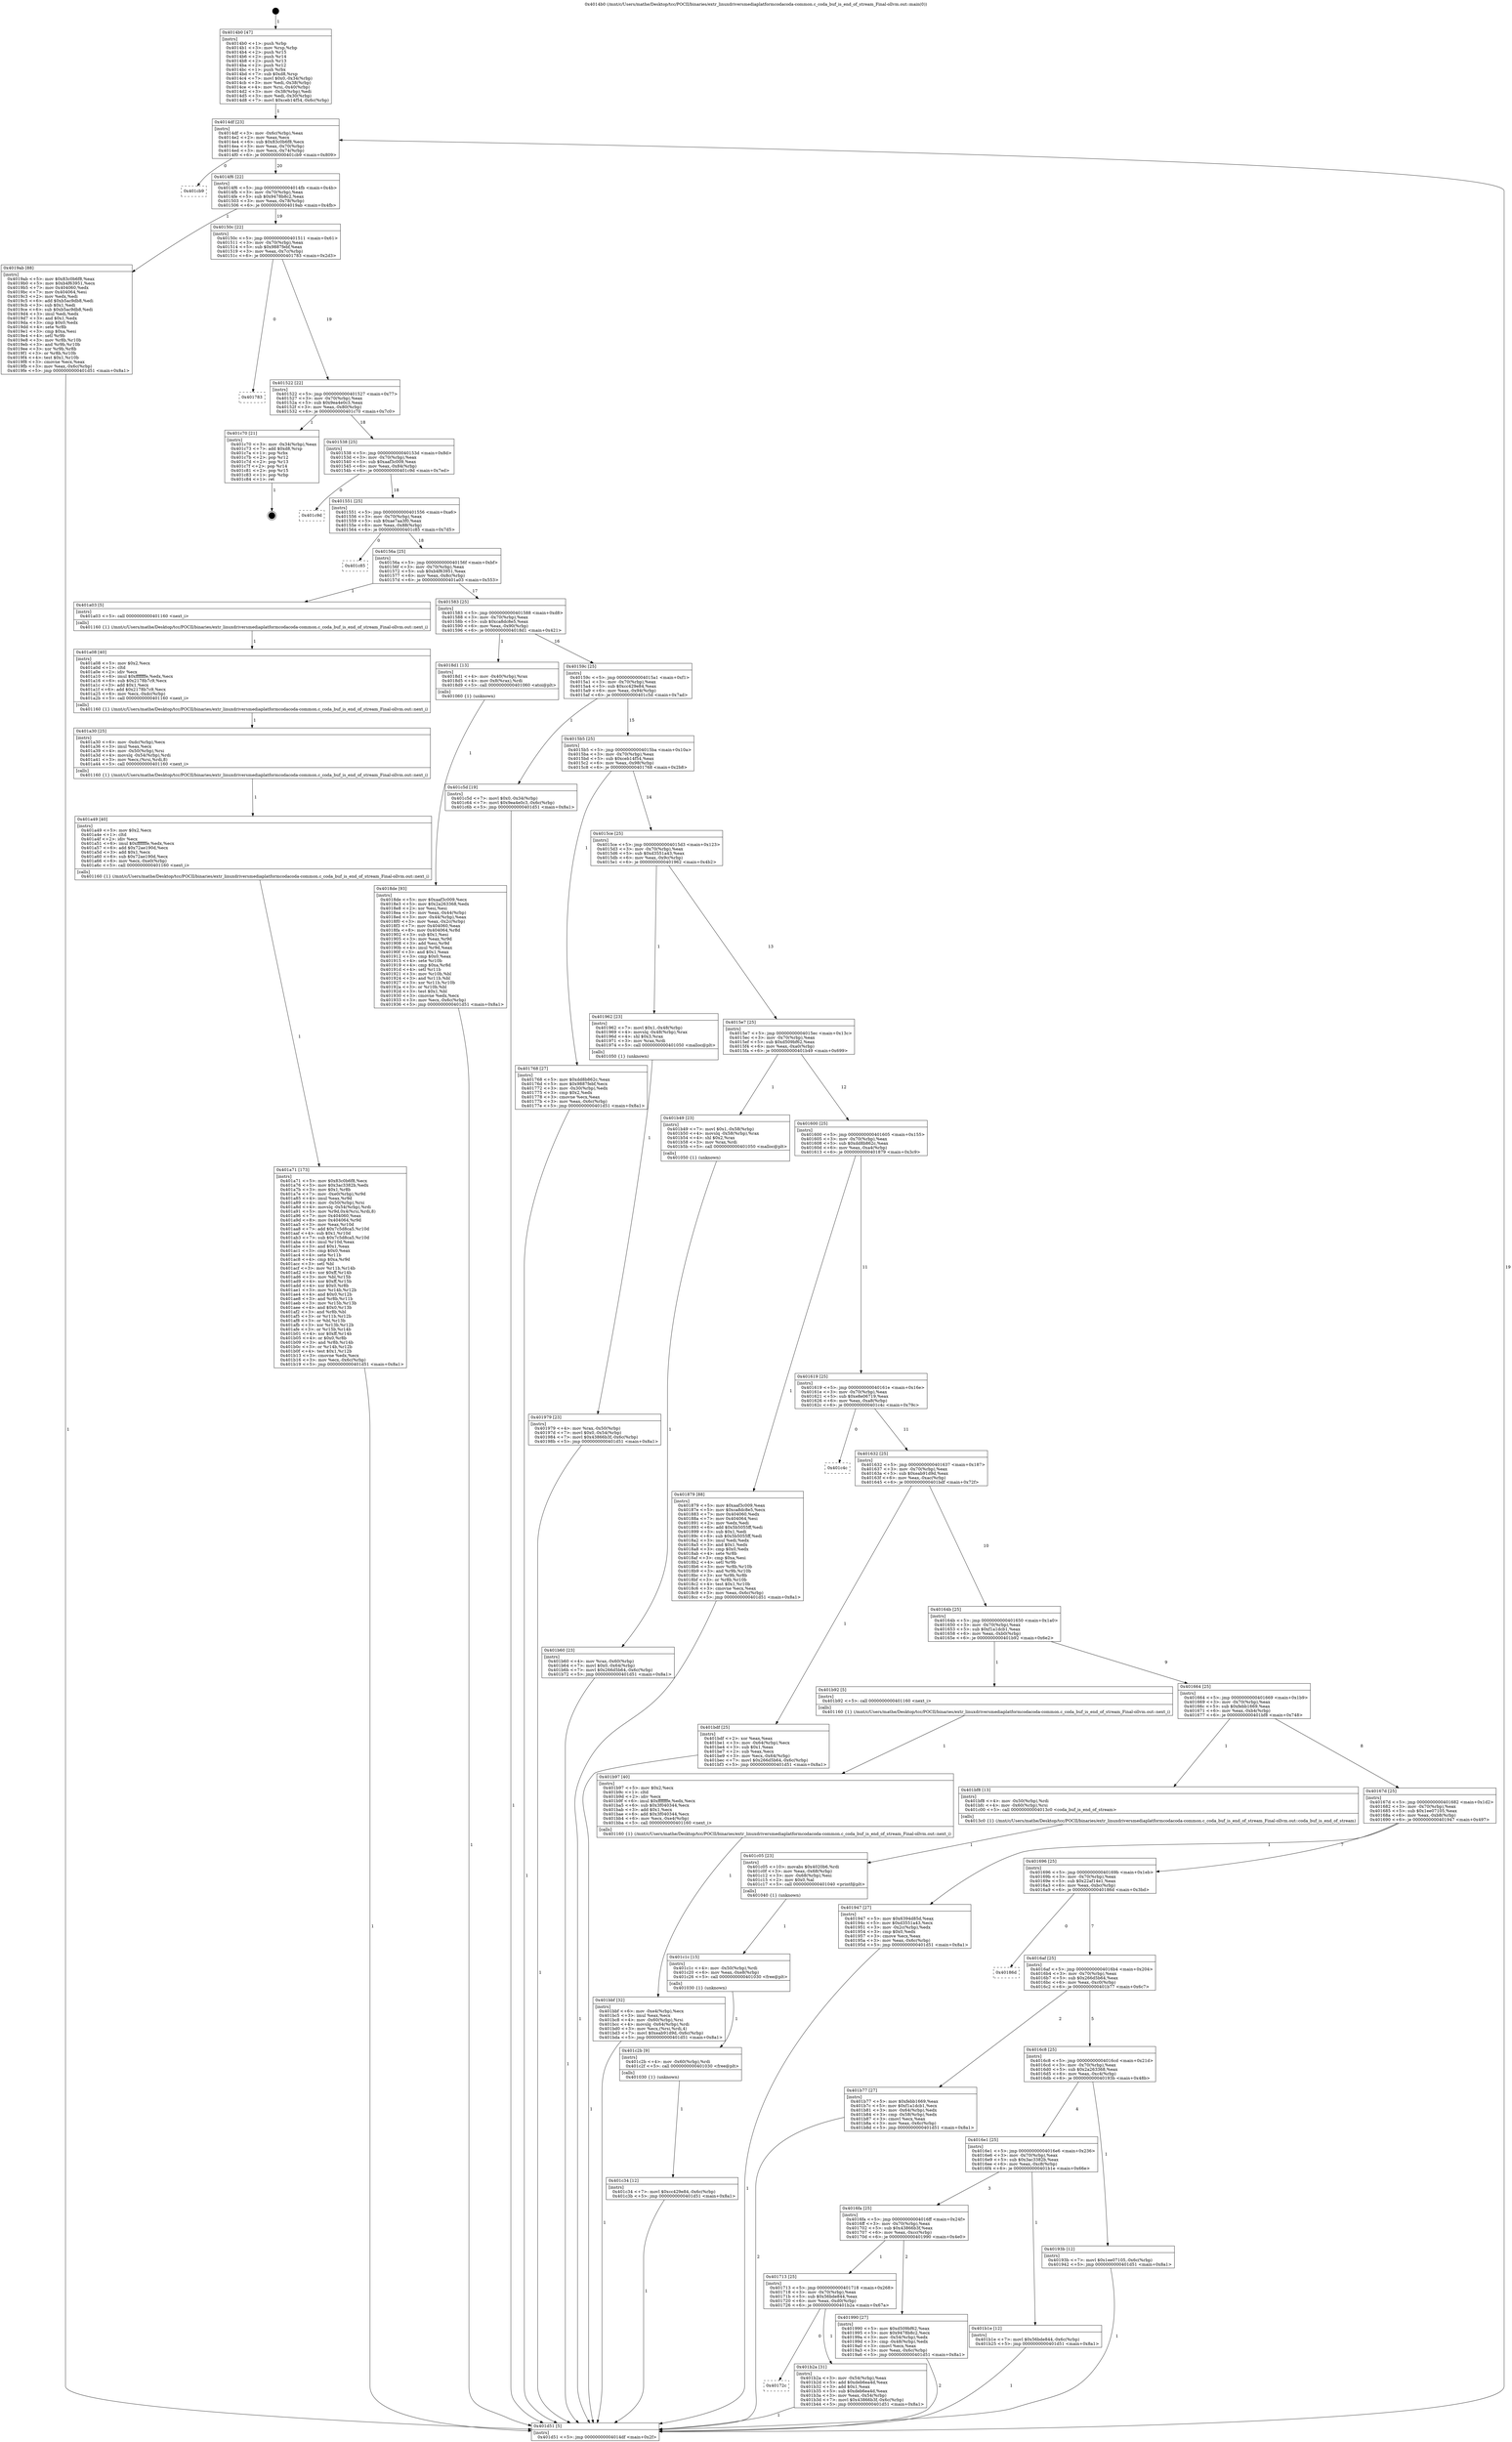 digraph "0x4014b0" {
  label = "0x4014b0 (/mnt/c/Users/mathe/Desktop/tcc/POCII/binaries/extr_linuxdriversmediaplatformcodacoda-common.c_coda_buf_is_end_of_stream_Final-ollvm.out::main(0))"
  labelloc = "t"
  node[shape=record]

  Entry [label="",width=0.3,height=0.3,shape=circle,fillcolor=black,style=filled]
  "0x4014df" [label="{
     0x4014df [23]\l
     | [instrs]\l
     &nbsp;&nbsp;0x4014df \<+3\>: mov -0x6c(%rbp),%eax\l
     &nbsp;&nbsp;0x4014e2 \<+2\>: mov %eax,%ecx\l
     &nbsp;&nbsp;0x4014e4 \<+6\>: sub $0x83c0b6f8,%ecx\l
     &nbsp;&nbsp;0x4014ea \<+3\>: mov %eax,-0x70(%rbp)\l
     &nbsp;&nbsp;0x4014ed \<+3\>: mov %ecx,-0x74(%rbp)\l
     &nbsp;&nbsp;0x4014f0 \<+6\>: je 0000000000401cb9 \<main+0x809\>\l
  }"]
  "0x401cb9" [label="{
     0x401cb9\l
  }", style=dashed]
  "0x4014f6" [label="{
     0x4014f6 [22]\l
     | [instrs]\l
     &nbsp;&nbsp;0x4014f6 \<+5\>: jmp 00000000004014fb \<main+0x4b\>\l
     &nbsp;&nbsp;0x4014fb \<+3\>: mov -0x70(%rbp),%eax\l
     &nbsp;&nbsp;0x4014fe \<+5\>: sub $0x9478b8c2,%eax\l
     &nbsp;&nbsp;0x401503 \<+3\>: mov %eax,-0x78(%rbp)\l
     &nbsp;&nbsp;0x401506 \<+6\>: je 00000000004019ab \<main+0x4fb\>\l
  }"]
  Exit [label="",width=0.3,height=0.3,shape=circle,fillcolor=black,style=filled,peripheries=2]
  "0x4019ab" [label="{
     0x4019ab [88]\l
     | [instrs]\l
     &nbsp;&nbsp;0x4019ab \<+5\>: mov $0x83c0b6f8,%eax\l
     &nbsp;&nbsp;0x4019b0 \<+5\>: mov $0xb4f63951,%ecx\l
     &nbsp;&nbsp;0x4019b5 \<+7\>: mov 0x404060,%edx\l
     &nbsp;&nbsp;0x4019bc \<+7\>: mov 0x404064,%esi\l
     &nbsp;&nbsp;0x4019c3 \<+2\>: mov %edx,%edi\l
     &nbsp;&nbsp;0x4019c5 \<+6\>: add $0xb5ac9db8,%edi\l
     &nbsp;&nbsp;0x4019cb \<+3\>: sub $0x1,%edi\l
     &nbsp;&nbsp;0x4019ce \<+6\>: sub $0xb5ac9db8,%edi\l
     &nbsp;&nbsp;0x4019d4 \<+3\>: imul %edi,%edx\l
     &nbsp;&nbsp;0x4019d7 \<+3\>: and $0x1,%edx\l
     &nbsp;&nbsp;0x4019da \<+3\>: cmp $0x0,%edx\l
     &nbsp;&nbsp;0x4019dd \<+4\>: sete %r8b\l
     &nbsp;&nbsp;0x4019e1 \<+3\>: cmp $0xa,%esi\l
     &nbsp;&nbsp;0x4019e4 \<+4\>: setl %r9b\l
     &nbsp;&nbsp;0x4019e8 \<+3\>: mov %r8b,%r10b\l
     &nbsp;&nbsp;0x4019eb \<+3\>: and %r9b,%r10b\l
     &nbsp;&nbsp;0x4019ee \<+3\>: xor %r9b,%r8b\l
     &nbsp;&nbsp;0x4019f1 \<+3\>: or %r8b,%r10b\l
     &nbsp;&nbsp;0x4019f4 \<+4\>: test $0x1,%r10b\l
     &nbsp;&nbsp;0x4019f8 \<+3\>: cmovne %ecx,%eax\l
     &nbsp;&nbsp;0x4019fb \<+3\>: mov %eax,-0x6c(%rbp)\l
     &nbsp;&nbsp;0x4019fe \<+5\>: jmp 0000000000401d51 \<main+0x8a1\>\l
  }"]
  "0x40150c" [label="{
     0x40150c [22]\l
     | [instrs]\l
     &nbsp;&nbsp;0x40150c \<+5\>: jmp 0000000000401511 \<main+0x61\>\l
     &nbsp;&nbsp;0x401511 \<+3\>: mov -0x70(%rbp),%eax\l
     &nbsp;&nbsp;0x401514 \<+5\>: sub $0x9887febf,%eax\l
     &nbsp;&nbsp;0x401519 \<+3\>: mov %eax,-0x7c(%rbp)\l
     &nbsp;&nbsp;0x40151c \<+6\>: je 0000000000401783 \<main+0x2d3\>\l
  }"]
  "0x401c34" [label="{
     0x401c34 [12]\l
     | [instrs]\l
     &nbsp;&nbsp;0x401c34 \<+7\>: movl $0xcc429e84,-0x6c(%rbp)\l
     &nbsp;&nbsp;0x401c3b \<+5\>: jmp 0000000000401d51 \<main+0x8a1\>\l
  }"]
  "0x401783" [label="{
     0x401783\l
  }", style=dashed]
  "0x401522" [label="{
     0x401522 [22]\l
     | [instrs]\l
     &nbsp;&nbsp;0x401522 \<+5\>: jmp 0000000000401527 \<main+0x77\>\l
     &nbsp;&nbsp;0x401527 \<+3\>: mov -0x70(%rbp),%eax\l
     &nbsp;&nbsp;0x40152a \<+5\>: sub $0x9ea4e0c3,%eax\l
     &nbsp;&nbsp;0x40152f \<+3\>: mov %eax,-0x80(%rbp)\l
     &nbsp;&nbsp;0x401532 \<+6\>: je 0000000000401c70 \<main+0x7c0\>\l
  }"]
  "0x401c2b" [label="{
     0x401c2b [9]\l
     | [instrs]\l
     &nbsp;&nbsp;0x401c2b \<+4\>: mov -0x60(%rbp),%rdi\l
     &nbsp;&nbsp;0x401c2f \<+5\>: call 0000000000401030 \<free@plt\>\l
     | [calls]\l
     &nbsp;&nbsp;0x401030 \{1\} (unknown)\l
  }"]
  "0x401c70" [label="{
     0x401c70 [21]\l
     | [instrs]\l
     &nbsp;&nbsp;0x401c70 \<+3\>: mov -0x34(%rbp),%eax\l
     &nbsp;&nbsp;0x401c73 \<+7\>: add $0xd8,%rsp\l
     &nbsp;&nbsp;0x401c7a \<+1\>: pop %rbx\l
     &nbsp;&nbsp;0x401c7b \<+2\>: pop %r12\l
     &nbsp;&nbsp;0x401c7d \<+2\>: pop %r13\l
     &nbsp;&nbsp;0x401c7f \<+2\>: pop %r14\l
     &nbsp;&nbsp;0x401c81 \<+2\>: pop %r15\l
     &nbsp;&nbsp;0x401c83 \<+1\>: pop %rbp\l
     &nbsp;&nbsp;0x401c84 \<+1\>: ret\l
  }"]
  "0x401538" [label="{
     0x401538 [25]\l
     | [instrs]\l
     &nbsp;&nbsp;0x401538 \<+5\>: jmp 000000000040153d \<main+0x8d\>\l
     &nbsp;&nbsp;0x40153d \<+3\>: mov -0x70(%rbp),%eax\l
     &nbsp;&nbsp;0x401540 \<+5\>: sub $0xaaf3c009,%eax\l
     &nbsp;&nbsp;0x401545 \<+6\>: mov %eax,-0x84(%rbp)\l
     &nbsp;&nbsp;0x40154b \<+6\>: je 0000000000401c9d \<main+0x7ed\>\l
  }"]
  "0x401c1c" [label="{
     0x401c1c [15]\l
     | [instrs]\l
     &nbsp;&nbsp;0x401c1c \<+4\>: mov -0x50(%rbp),%rdi\l
     &nbsp;&nbsp;0x401c20 \<+6\>: mov %eax,-0xe8(%rbp)\l
     &nbsp;&nbsp;0x401c26 \<+5\>: call 0000000000401030 \<free@plt\>\l
     | [calls]\l
     &nbsp;&nbsp;0x401030 \{1\} (unknown)\l
  }"]
  "0x401c9d" [label="{
     0x401c9d\l
  }", style=dashed]
  "0x401551" [label="{
     0x401551 [25]\l
     | [instrs]\l
     &nbsp;&nbsp;0x401551 \<+5\>: jmp 0000000000401556 \<main+0xa6\>\l
     &nbsp;&nbsp;0x401556 \<+3\>: mov -0x70(%rbp),%eax\l
     &nbsp;&nbsp;0x401559 \<+5\>: sub $0xae7aa3f0,%eax\l
     &nbsp;&nbsp;0x40155e \<+6\>: mov %eax,-0x88(%rbp)\l
     &nbsp;&nbsp;0x401564 \<+6\>: je 0000000000401c85 \<main+0x7d5\>\l
  }"]
  "0x401c05" [label="{
     0x401c05 [23]\l
     | [instrs]\l
     &nbsp;&nbsp;0x401c05 \<+10\>: movabs $0x4020b6,%rdi\l
     &nbsp;&nbsp;0x401c0f \<+3\>: mov %eax,-0x68(%rbp)\l
     &nbsp;&nbsp;0x401c12 \<+3\>: mov -0x68(%rbp),%esi\l
     &nbsp;&nbsp;0x401c15 \<+2\>: mov $0x0,%al\l
     &nbsp;&nbsp;0x401c17 \<+5\>: call 0000000000401040 \<printf@plt\>\l
     | [calls]\l
     &nbsp;&nbsp;0x401040 \{1\} (unknown)\l
  }"]
  "0x401c85" [label="{
     0x401c85\l
  }", style=dashed]
  "0x40156a" [label="{
     0x40156a [25]\l
     | [instrs]\l
     &nbsp;&nbsp;0x40156a \<+5\>: jmp 000000000040156f \<main+0xbf\>\l
     &nbsp;&nbsp;0x40156f \<+3\>: mov -0x70(%rbp),%eax\l
     &nbsp;&nbsp;0x401572 \<+5\>: sub $0xb4f63951,%eax\l
     &nbsp;&nbsp;0x401577 \<+6\>: mov %eax,-0x8c(%rbp)\l
     &nbsp;&nbsp;0x40157d \<+6\>: je 0000000000401a03 \<main+0x553\>\l
  }"]
  "0x401bbf" [label="{
     0x401bbf [32]\l
     | [instrs]\l
     &nbsp;&nbsp;0x401bbf \<+6\>: mov -0xe4(%rbp),%ecx\l
     &nbsp;&nbsp;0x401bc5 \<+3\>: imul %eax,%ecx\l
     &nbsp;&nbsp;0x401bc8 \<+4\>: mov -0x60(%rbp),%rsi\l
     &nbsp;&nbsp;0x401bcc \<+4\>: movslq -0x64(%rbp),%rdi\l
     &nbsp;&nbsp;0x401bd0 \<+3\>: mov %ecx,(%rsi,%rdi,4)\l
     &nbsp;&nbsp;0x401bd3 \<+7\>: movl $0xeab91d9d,-0x6c(%rbp)\l
     &nbsp;&nbsp;0x401bda \<+5\>: jmp 0000000000401d51 \<main+0x8a1\>\l
  }"]
  "0x401a03" [label="{
     0x401a03 [5]\l
     | [instrs]\l
     &nbsp;&nbsp;0x401a03 \<+5\>: call 0000000000401160 \<next_i\>\l
     | [calls]\l
     &nbsp;&nbsp;0x401160 \{1\} (/mnt/c/Users/mathe/Desktop/tcc/POCII/binaries/extr_linuxdriversmediaplatformcodacoda-common.c_coda_buf_is_end_of_stream_Final-ollvm.out::next_i)\l
  }"]
  "0x401583" [label="{
     0x401583 [25]\l
     | [instrs]\l
     &nbsp;&nbsp;0x401583 \<+5\>: jmp 0000000000401588 \<main+0xd8\>\l
     &nbsp;&nbsp;0x401588 \<+3\>: mov -0x70(%rbp),%eax\l
     &nbsp;&nbsp;0x40158b \<+5\>: sub $0xca8dc8e5,%eax\l
     &nbsp;&nbsp;0x401590 \<+6\>: mov %eax,-0x90(%rbp)\l
     &nbsp;&nbsp;0x401596 \<+6\>: je 00000000004018d1 \<main+0x421\>\l
  }"]
  "0x401b97" [label="{
     0x401b97 [40]\l
     | [instrs]\l
     &nbsp;&nbsp;0x401b97 \<+5\>: mov $0x2,%ecx\l
     &nbsp;&nbsp;0x401b9c \<+1\>: cltd\l
     &nbsp;&nbsp;0x401b9d \<+2\>: idiv %ecx\l
     &nbsp;&nbsp;0x401b9f \<+6\>: imul $0xfffffffe,%edx,%ecx\l
     &nbsp;&nbsp;0x401ba5 \<+6\>: sub $0x3f040344,%ecx\l
     &nbsp;&nbsp;0x401bab \<+3\>: add $0x1,%ecx\l
     &nbsp;&nbsp;0x401bae \<+6\>: add $0x3f040344,%ecx\l
     &nbsp;&nbsp;0x401bb4 \<+6\>: mov %ecx,-0xe4(%rbp)\l
     &nbsp;&nbsp;0x401bba \<+5\>: call 0000000000401160 \<next_i\>\l
     | [calls]\l
     &nbsp;&nbsp;0x401160 \{1\} (/mnt/c/Users/mathe/Desktop/tcc/POCII/binaries/extr_linuxdriversmediaplatformcodacoda-common.c_coda_buf_is_end_of_stream_Final-ollvm.out::next_i)\l
  }"]
  "0x4018d1" [label="{
     0x4018d1 [13]\l
     | [instrs]\l
     &nbsp;&nbsp;0x4018d1 \<+4\>: mov -0x40(%rbp),%rax\l
     &nbsp;&nbsp;0x4018d5 \<+4\>: mov 0x8(%rax),%rdi\l
     &nbsp;&nbsp;0x4018d9 \<+5\>: call 0000000000401060 \<atoi@plt\>\l
     | [calls]\l
     &nbsp;&nbsp;0x401060 \{1\} (unknown)\l
  }"]
  "0x40159c" [label="{
     0x40159c [25]\l
     | [instrs]\l
     &nbsp;&nbsp;0x40159c \<+5\>: jmp 00000000004015a1 \<main+0xf1\>\l
     &nbsp;&nbsp;0x4015a1 \<+3\>: mov -0x70(%rbp),%eax\l
     &nbsp;&nbsp;0x4015a4 \<+5\>: sub $0xcc429e84,%eax\l
     &nbsp;&nbsp;0x4015a9 \<+6\>: mov %eax,-0x94(%rbp)\l
     &nbsp;&nbsp;0x4015af \<+6\>: je 0000000000401c5d \<main+0x7ad\>\l
  }"]
  "0x401b60" [label="{
     0x401b60 [23]\l
     | [instrs]\l
     &nbsp;&nbsp;0x401b60 \<+4\>: mov %rax,-0x60(%rbp)\l
     &nbsp;&nbsp;0x401b64 \<+7\>: movl $0x0,-0x64(%rbp)\l
     &nbsp;&nbsp;0x401b6b \<+7\>: movl $0x266d5b64,-0x6c(%rbp)\l
     &nbsp;&nbsp;0x401b72 \<+5\>: jmp 0000000000401d51 \<main+0x8a1\>\l
  }"]
  "0x401c5d" [label="{
     0x401c5d [19]\l
     | [instrs]\l
     &nbsp;&nbsp;0x401c5d \<+7\>: movl $0x0,-0x34(%rbp)\l
     &nbsp;&nbsp;0x401c64 \<+7\>: movl $0x9ea4e0c3,-0x6c(%rbp)\l
     &nbsp;&nbsp;0x401c6b \<+5\>: jmp 0000000000401d51 \<main+0x8a1\>\l
  }"]
  "0x4015b5" [label="{
     0x4015b5 [25]\l
     | [instrs]\l
     &nbsp;&nbsp;0x4015b5 \<+5\>: jmp 00000000004015ba \<main+0x10a\>\l
     &nbsp;&nbsp;0x4015ba \<+3\>: mov -0x70(%rbp),%eax\l
     &nbsp;&nbsp;0x4015bd \<+5\>: sub $0xceb14f54,%eax\l
     &nbsp;&nbsp;0x4015c2 \<+6\>: mov %eax,-0x98(%rbp)\l
     &nbsp;&nbsp;0x4015c8 \<+6\>: je 0000000000401768 \<main+0x2b8\>\l
  }"]
  "0x40172c" [label="{
     0x40172c\l
  }", style=dashed]
  "0x401768" [label="{
     0x401768 [27]\l
     | [instrs]\l
     &nbsp;&nbsp;0x401768 \<+5\>: mov $0xdd8b862c,%eax\l
     &nbsp;&nbsp;0x40176d \<+5\>: mov $0x9887febf,%ecx\l
     &nbsp;&nbsp;0x401772 \<+3\>: mov -0x30(%rbp),%edx\l
     &nbsp;&nbsp;0x401775 \<+3\>: cmp $0x2,%edx\l
     &nbsp;&nbsp;0x401778 \<+3\>: cmovne %ecx,%eax\l
     &nbsp;&nbsp;0x40177b \<+3\>: mov %eax,-0x6c(%rbp)\l
     &nbsp;&nbsp;0x40177e \<+5\>: jmp 0000000000401d51 \<main+0x8a1\>\l
  }"]
  "0x4015ce" [label="{
     0x4015ce [25]\l
     | [instrs]\l
     &nbsp;&nbsp;0x4015ce \<+5\>: jmp 00000000004015d3 \<main+0x123\>\l
     &nbsp;&nbsp;0x4015d3 \<+3\>: mov -0x70(%rbp),%eax\l
     &nbsp;&nbsp;0x4015d6 \<+5\>: sub $0xd3551a43,%eax\l
     &nbsp;&nbsp;0x4015db \<+6\>: mov %eax,-0x9c(%rbp)\l
     &nbsp;&nbsp;0x4015e1 \<+6\>: je 0000000000401962 \<main+0x4b2\>\l
  }"]
  "0x401d51" [label="{
     0x401d51 [5]\l
     | [instrs]\l
     &nbsp;&nbsp;0x401d51 \<+5\>: jmp 00000000004014df \<main+0x2f\>\l
  }"]
  "0x4014b0" [label="{
     0x4014b0 [47]\l
     | [instrs]\l
     &nbsp;&nbsp;0x4014b0 \<+1\>: push %rbp\l
     &nbsp;&nbsp;0x4014b1 \<+3\>: mov %rsp,%rbp\l
     &nbsp;&nbsp;0x4014b4 \<+2\>: push %r15\l
     &nbsp;&nbsp;0x4014b6 \<+2\>: push %r14\l
     &nbsp;&nbsp;0x4014b8 \<+2\>: push %r13\l
     &nbsp;&nbsp;0x4014ba \<+2\>: push %r12\l
     &nbsp;&nbsp;0x4014bc \<+1\>: push %rbx\l
     &nbsp;&nbsp;0x4014bd \<+7\>: sub $0xd8,%rsp\l
     &nbsp;&nbsp;0x4014c4 \<+7\>: movl $0x0,-0x34(%rbp)\l
     &nbsp;&nbsp;0x4014cb \<+3\>: mov %edi,-0x38(%rbp)\l
     &nbsp;&nbsp;0x4014ce \<+4\>: mov %rsi,-0x40(%rbp)\l
     &nbsp;&nbsp;0x4014d2 \<+3\>: mov -0x38(%rbp),%edi\l
     &nbsp;&nbsp;0x4014d5 \<+3\>: mov %edi,-0x30(%rbp)\l
     &nbsp;&nbsp;0x4014d8 \<+7\>: movl $0xceb14f54,-0x6c(%rbp)\l
  }"]
  "0x401b2a" [label="{
     0x401b2a [31]\l
     | [instrs]\l
     &nbsp;&nbsp;0x401b2a \<+3\>: mov -0x54(%rbp),%eax\l
     &nbsp;&nbsp;0x401b2d \<+5\>: add $0xdeb6ea4d,%eax\l
     &nbsp;&nbsp;0x401b32 \<+3\>: add $0x1,%eax\l
     &nbsp;&nbsp;0x401b35 \<+5\>: sub $0xdeb6ea4d,%eax\l
     &nbsp;&nbsp;0x401b3a \<+3\>: mov %eax,-0x54(%rbp)\l
     &nbsp;&nbsp;0x401b3d \<+7\>: movl $0x43866b3f,-0x6c(%rbp)\l
     &nbsp;&nbsp;0x401b44 \<+5\>: jmp 0000000000401d51 \<main+0x8a1\>\l
  }"]
  "0x401962" [label="{
     0x401962 [23]\l
     | [instrs]\l
     &nbsp;&nbsp;0x401962 \<+7\>: movl $0x1,-0x48(%rbp)\l
     &nbsp;&nbsp;0x401969 \<+4\>: movslq -0x48(%rbp),%rax\l
     &nbsp;&nbsp;0x40196d \<+4\>: shl $0x3,%rax\l
     &nbsp;&nbsp;0x401971 \<+3\>: mov %rax,%rdi\l
     &nbsp;&nbsp;0x401974 \<+5\>: call 0000000000401050 \<malloc@plt\>\l
     | [calls]\l
     &nbsp;&nbsp;0x401050 \{1\} (unknown)\l
  }"]
  "0x4015e7" [label="{
     0x4015e7 [25]\l
     | [instrs]\l
     &nbsp;&nbsp;0x4015e7 \<+5\>: jmp 00000000004015ec \<main+0x13c\>\l
     &nbsp;&nbsp;0x4015ec \<+3\>: mov -0x70(%rbp),%eax\l
     &nbsp;&nbsp;0x4015ef \<+5\>: sub $0xd509bf62,%eax\l
     &nbsp;&nbsp;0x4015f4 \<+6\>: mov %eax,-0xa0(%rbp)\l
     &nbsp;&nbsp;0x4015fa \<+6\>: je 0000000000401b49 \<main+0x699\>\l
  }"]
  "0x401a71" [label="{
     0x401a71 [173]\l
     | [instrs]\l
     &nbsp;&nbsp;0x401a71 \<+5\>: mov $0x83c0b6f8,%ecx\l
     &nbsp;&nbsp;0x401a76 \<+5\>: mov $0x3ac3382b,%edx\l
     &nbsp;&nbsp;0x401a7b \<+3\>: mov $0x1,%r8b\l
     &nbsp;&nbsp;0x401a7e \<+7\>: mov -0xe0(%rbp),%r9d\l
     &nbsp;&nbsp;0x401a85 \<+4\>: imul %eax,%r9d\l
     &nbsp;&nbsp;0x401a89 \<+4\>: mov -0x50(%rbp),%rsi\l
     &nbsp;&nbsp;0x401a8d \<+4\>: movslq -0x54(%rbp),%rdi\l
     &nbsp;&nbsp;0x401a91 \<+5\>: mov %r9d,0x4(%rsi,%rdi,8)\l
     &nbsp;&nbsp;0x401a96 \<+7\>: mov 0x404060,%eax\l
     &nbsp;&nbsp;0x401a9d \<+8\>: mov 0x404064,%r9d\l
     &nbsp;&nbsp;0x401aa5 \<+3\>: mov %eax,%r10d\l
     &nbsp;&nbsp;0x401aa8 \<+7\>: add $0x7c5d8ca5,%r10d\l
     &nbsp;&nbsp;0x401aaf \<+4\>: sub $0x1,%r10d\l
     &nbsp;&nbsp;0x401ab3 \<+7\>: sub $0x7c5d8ca5,%r10d\l
     &nbsp;&nbsp;0x401aba \<+4\>: imul %r10d,%eax\l
     &nbsp;&nbsp;0x401abe \<+3\>: and $0x1,%eax\l
     &nbsp;&nbsp;0x401ac1 \<+3\>: cmp $0x0,%eax\l
     &nbsp;&nbsp;0x401ac4 \<+4\>: sete %r11b\l
     &nbsp;&nbsp;0x401ac8 \<+4\>: cmp $0xa,%r9d\l
     &nbsp;&nbsp;0x401acc \<+3\>: setl %bl\l
     &nbsp;&nbsp;0x401acf \<+3\>: mov %r11b,%r14b\l
     &nbsp;&nbsp;0x401ad2 \<+4\>: xor $0xff,%r14b\l
     &nbsp;&nbsp;0x401ad6 \<+3\>: mov %bl,%r15b\l
     &nbsp;&nbsp;0x401ad9 \<+4\>: xor $0xff,%r15b\l
     &nbsp;&nbsp;0x401add \<+4\>: xor $0x0,%r8b\l
     &nbsp;&nbsp;0x401ae1 \<+3\>: mov %r14b,%r12b\l
     &nbsp;&nbsp;0x401ae4 \<+4\>: and $0x0,%r12b\l
     &nbsp;&nbsp;0x401ae8 \<+3\>: and %r8b,%r11b\l
     &nbsp;&nbsp;0x401aeb \<+3\>: mov %r15b,%r13b\l
     &nbsp;&nbsp;0x401aee \<+4\>: and $0x0,%r13b\l
     &nbsp;&nbsp;0x401af2 \<+3\>: and %r8b,%bl\l
     &nbsp;&nbsp;0x401af5 \<+3\>: or %r11b,%r12b\l
     &nbsp;&nbsp;0x401af8 \<+3\>: or %bl,%r13b\l
     &nbsp;&nbsp;0x401afb \<+3\>: xor %r13b,%r12b\l
     &nbsp;&nbsp;0x401afe \<+3\>: or %r15b,%r14b\l
     &nbsp;&nbsp;0x401b01 \<+4\>: xor $0xff,%r14b\l
     &nbsp;&nbsp;0x401b05 \<+4\>: or $0x0,%r8b\l
     &nbsp;&nbsp;0x401b09 \<+3\>: and %r8b,%r14b\l
     &nbsp;&nbsp;0x401b0c \<+3\>: or %r14b,%r12b\l
     &nbsp;&nbsp;0x401b0f \<+4\>: test $0x1,%r12b\l
     &nbsp;&nbsp;0x401b13 \<+3\>: cmovne %edx,%ecx\l
     &nbsp;&nbsp;0x401b16 \<+3\>: mov %ecx,-0x6c(%rbp)\l
     &nbsp;&nbsp;0x401b19 \<+5\>: jmp 0000000000401d51 \<main+0x8a1\>\l
  }"]
  "0x401b49" [label="{
     0x401b49 [23]\l
     | [instrs]\l
     &nbsp;&nbsp;0x401b49 \<+7\>: movl $0x1,-0x58(%rbp)\l
     &nbsp;&nbsp;0x401b50 \<+4\>: movslq -0x58(%rbp),%rax\l
     &nbsp;&nbsp;0x401b54 \<+4\>: shl $0x2,%rax\l
     &nbsp;&nbsp;0x401b58 \<+3\>: mov %rax,%rdi\l
     &nbsp;&nbsp;0x401b5b \<+5\>: call 0000000000401050 \<malloc@plt\>\l
     | [calls]\l
     &nbsp;&nbsp;0x401050 \{1\} (unknown)\l
  }"]
  "0x401600" [label="{
     0x401600 [25]\l
     | [instrs]\l
     &nbsp;&nbsp;0x401600 \<+5\>: jmp 0000000000401605 \<main+0x155\>\l
     &nbsp;&nbsp;0x401605 \<+3\>: mov -0x70(%rbp),%eax\l
     &nbsp;&nbsp;0x401608 \<+5\>: sub $0xdd8b862c,%eax\l
     &nbsp;&nbsp;0x40160d \<+6\>: mov %eax,-0xa4(%rbp)\l
     &nbsp;&nbsp;0x401613 \<+6\>: je 0000000000401879 \<main+0x3c9\>\l
  }"]
  "0x401a49" [label="{
     0x401a49 [40]\l
     | [instrs]\l
     &nbsp;&nbsp;0x401a49 \<+5\>: mov $0x2,%ecx\l
     &nbsp;&nbsp;0x401a4e \<+1\>: cltd\l
     &nbsp;&nbsp;0x401a4f \<+2\>: idiv %ecx\l
     &nbsp;&nbsp;0x401a51 \<+6\>: imul $0xfffffffe,%edx,%ecx\l
     &nbsp;&nbsp;0x401a57 \<+6\>: add $0x72ae190d,%ecx\l
     &nbsp;&nbsp;0x401a5d \<+3\>: add $0x1,%ecx\l
     &nbsp;&nbsp;0x401a60 \<+6\>: sub $0x72ae190d,%ecx\l
     &nbsp;&nbsp;0x401a66 \<+6\>: mov %ecx,-0xe0(%rbp)\l
     &nbsp;&nbsp;0x401a6c \<+5\>: call 0000000000401160 \<next_i\>\l
     | [calls]\l
     &nbsp;&nbsp;0x401160 \{1\} (/mnt/c/Users/mathe/Desktop/tcc/POCII/binaries/extr_linuxdriversmediaplatformcodacoda-common.c_coda_buf_is_end_of_stream_Final-ollvm.out::next_i)\l
  }"]
  "0x401879" [label="{
     0x401879 [88]\l
     | [instrs]\l
     &nbsp;&nbsp;0x401879 \<+5\>: mov $0xaaf3c009,%eax\l
     &nbsp;&nbsp;0x40187e \<+5\>: mov $0xca8dc8e5,%ecx\l
     &nbsp;&nbsp;0x401883 \<+7\>: mov 0x404060,%edx\l
     &nbsp;&nbsp;0x40188a \<+7\>: mov 0x404064,%esi\l
     &nbsp;&nbsp;0x401891 \<+2\>: mov %edx,%edi\l
     &nbsp;&nbsp;0x401893 \<+6\>: add $0x5b5055ff,%edi\l
     &nbsp;&nbsp;0x401899 \<+3\>: sub $0x1,%edi\l
     &nbsp;&nbsp;0x40189c \<+6\>: sub $0x5b5055ff,%edi\l
     &nbsp;&nbsp;0x4018a2 \<+3\>: imul %edi,%edx\l
     &nbsp;&nbsp;0x4018a5 \<+3\>: and $0x1,%edx\l
     &nbsp;&nbsp;0x4018a8 \<+3\>: cmp $0x0,%edx\l
     &nbsp;&nbsp;0x4018ab \<+4\>: sete %r8b\l
     &nbsp;&nbsp;0x4018af \<+3\>: cmp $0xa,%esi\l
     &nbsp;&nbsp;0x4018b2 \<+4\>: setl %r9b\l
     &nbsp;&nbsp;0x4018b6 \<+3\>: mov %r8b,%r10b\l
     &nbsp;&nbsp;0x4018b9 \<+3\>: and %r9b,%r10b\l
     &nbsp;&nbsp;0x4018bc \<+3\>: xor %r9b,%r8b\l
     &nbsp;&nbsp;0x4018bf \<+3\>: or %r8b,%r10b\l
     &nbsp;&nbsp;0x4018c2 \<+4\>: test $0x1,%r10b\l
     &nbsp;&nbsp;0x4018c6 \<+3\>: cmovne %ecx,%eax\l
     &nbsp;&nbsp;0x4018c9 \<+3\>: mov %eax,-0x6c(%rbp)\l
     &nbsp;&nbsp;0x4018cc \<+5\>: jmp 0000000000401d51 \<main+0x8a1\>\l
  }"]
  "0x401619" [label="{
     0x401619 [25]\l
     | [instrs]\l
     &nbsp;&nbsp;0x401619 \<+5\>: jmp 000000000040161e \<main+0x16e\>\l
     &nbsp;&nbsp;0x40161e \<+3\>: mov -0x70(%rbp),%eax\l
     &nbsp;&nbsp;0x401621 \<+5\>: sub $0xe8e06719,%eax\l
     &nbsp;&nbsp;0x401626 \<+6\>: mov %eax,-0xa8(%rbp)\l
     &nbsp;&nbsp;0x40162c \<+6\>: je 0000000000401c4c \<main+0x79c\>\l
  }"]
  "0x4018de" [label="{
     0x4018de [93]\l
     | [instrs]\l
     &nbsp;&nbsp;0x4018de \<+5\>: mov $0xaaf3c009,%ecx\l
     &nbsp;&nbsp;0x4018e3 \<+5\>: mov $0x2a263368,%edx\l
     &nbsp;&nbsp;0x4018e8 \<+2\>: xor %esi,%esi\l
     &nbsp;&nbsp;0x4018ea \<+3\>: mov %eax,-0x44(%rbp)\l
     &nbsp;&nbsp;0x4018ed \<+3\>: mov -0x44(%rbp),%eax\l
     &nbsp;&nbsp;0x4018f0 \<+3\>: mov %eax,-0x2c(%rbp)\l
     &nbsp;&nbsp;0x4018f3 \<+7\>: mov 0x404060,%eax\l
     &nbsp;&nbsp;0x4018fa \<+8\>: mov 0x404064,%r8d\l
     &nbsp;&nbsp;0x401902 \<+3\>: sub $0x1,%esi\l
     &nbsp;&nbsp;0x401905 \<+3\>: mov %eax,%r9d\l
     &nbsp;&nbsp;0x401908 \<+3\>: add %esi,%r9d\l
     &nbsp;&nbsp;0x40190b \<+4\>: imul %r9d,%eax\l
     &nbsp;&nbsp;0x40190f \<+3\>: and $0x1,%eax\l
     &nbsp;&nbsp;0x401912 \<+3\>: cmp $0x0,%eax\l
     &nbsp;&nbsp;0x401915 \<+4\>: sete %r10b\l
     &nbsp;&nbsp;0x401919 \<+4\>: cmp $0xa,%r8d\l
     &nbsp;&nbsp;0x40191d \<+4\>: setl %r11b\l
     &nbsp;&nbsp;0x401921 \<+3\>: mov %r10b,%bl\l
     &nbsp;&nbsp;0x401924 \<+3\>: and %r11b,%bl\l
     &nbsp;&nbsp;0x401927 \<+3\>: xor %r11b,%r10b\l
     &nbsp;&nbsp;0x40192a \<+3\>: or %r10b,%bl\l
     &nbsp;&nbsp;0x40192d \<+3\>: test $0x1,%bl\l
     &nbsp;&nbsp;0x401930 \<+3\>: cmovne %edx,%ecx\l
     &nbsp;&nbsp;0x401933 \<+3\>: mov %ecx,-0x6c(%rbp)\l
     &nbsp;&nbsp;0x401936 \<+5\>: jmp 0000000000401d51 \<main+0x8a1\>\l
  }"]
  "0x401a30" [label="{
     0x401a30 [25]\l
     | [instrs]\l
     &nbsp;&nbsp;0x401a30 \<+6\>: mov -0xdc(%rbp),%ecx\l
     &nbsp;&nbsp;0x401a36 \<+3\>: imul %eax,%ecx\l
     &nbsp;&nbsp;0x401a39 \<+4\>: mov -0x50(%rbp),%rsi\l
     &nbsp;&nbsp;0x401a3d \<+4\>: movslq -0x54(%rbp),%rdi\l
     &nbsp;&nbsp;0x401a41 \<+3\>: mov %ecx,(%rsi,%rdi,8)\l
     &nbsp;&nbsp;0x401a44 \<+5\>: call 0000000000401160 \<next_i\>\l
     | [calls]\l
     &nbsp;&nbsp;0x401160 \{1\} (/mnt/c/Users/mathe/Desktop/tcc/POCII/binaries/extr_linuxdriversmediaplatformcodacoda-common.c_coda_buf_is_end_of_stream_Final-ollvm.out::next_i)\l
  }"]
  "0x401c4c" [label="{
     0x401c4c\l
  }", style=dashed]
  "0x401632" [label="{
     0x401632 [25]\l
     | [instrs]\l
     &nbsp;&nbsp;0x401632 \<+5\>: jmp 0000000000401637 \<main+0x187\>\l
     &nbsp;&nbsp;0x401637 \<+3\>: mov -0x70(%rbp),%eax\l
     &nbsp;&nbsp;0x40163a \<+5\>: sub $0xeab91d9d,%eax\l
     &nbsp;&nbsp;0x40163f \<+6\>: mov %eax,-0xac(%rbp)\l
     &nbsp;&nbsp;0x401645 \<+6\>: je 0000000000401bdf \<main+0x72f\>\l
  }"]
  "0x401a08" [label="{
     0x401a08 [40]\l
     | [instrs]\l
     &nbsp;&nbsp;0x401a08 \<+5\>: mov $0x2,%ecx\l
     &nbsp;&nbsp;0x401a0d \<+1\>: cltd\l
     &nbsp;&nbsp;0x401a0e \<+2\>: idiv %ecx\l
     &nbsp;&nbsp;0x401a10 \<+6\>: imul $0xfffffffe,%edx,%ecx\l
     &nbsp;&nbsp;0x401a16 \<+6\>: sub $0x2178b7c9,%ecx\l
     &nbsp;&nbsp;0x401a1c \<+3\>: add $0x1,%ecx\l
     &nbsp;&nbsp;0x401a1f \<+6\>: add $0x2178b7c9,%ecx\l
     &nbsp;&nbsp;0x401a25 \<+6\>: mov %ecx,-0xdc(%rbp)\l
     &nbsp;&nbsp;0x401a2b \<+5\>: call 0000000000401160 \<next_i\>\l
     | [calls]\l
     &nbsp;&nbsp;0x401160 \{1\} (/mnt/c/Users/mathe/Desktop/tcc/POCII/binaries/extr_linuxdriversmediaplatformcodacoda-common.c_coda_buf_is_end_of_stream_Final-ollvm.out::next_i)\l
  }"]
  "0x401bdf" [label="{
     0x401bdf [25]\l
     | [instrs]\l
     &nbsp;&nbsp;0x401bdf \<+2\>: xor %eax,%eax\l
     &nbsp;&nbsp;0x401be1 \<+3\>: mov -0x64(%rbp),%ecx\l
     &nbsp;&nbsp;0x401be4 \<+3\>: sub $0x1,%eax\l
     &nbsp;&nbsp;0x401be7 \<+2\>: sub %eax,%ecx\l
     &nbsp;&nbsp;0x401be9 \<+3\>: mov %ecx,-0x64(%rbp)\l
     &nbsp;&nbsp;0x401bec \<+7\>: movl $0x266d5b64,-0x6c(%rbp)\l
     &nbsp;&nbsp;0x401bf3 \<+5\>: jmp 0000000000401d51 \<main+0x8a1\>\l
  }"]
  "0x40164b" [label="{
     0x40164b [25]\l
     | [instrs]\l
     &nbsp;&nbsp;0x40164b \<+5\>: jmp 0000000000401650 \<main+0x1a0\>\l
     &nbsp;&nbsp;0x401650 \<+3\>: mov -0x70(%rbp),%eax\l
     &nbsp;&nbsp;0x401653 \<+5\>: sub $0xf1a1dcb1,%eax\l
     &nbsp;&nbsp;0x401658 \<+6\>: mov %eax,-0xb0(%rbp)\l
     &nbsp;&nbsp;0x40165e \<+6\>: je 0000000000401b92 \<main+0x6e2\>\l
  }"]
  "0x401713" [label="{
     0x401713 [25]\l
     | [instrs]\l
     &nbsp;&nbsp;0x401713 \<+5\>: jmp 0000000000401718 \<main+0x268\>\l
     &nbsp;&nbsp;0x401718 \<+3\>: mov -0x70(%rbp),%eax\l
     &nbsp;&nbsp;0x40171b \<+5\>: sub $0x56bde844,%eax\l
     &nbsp;&nbsp;0x401720 \<+6\>: mov %eax,-0xd0(%rbp)\l
     &nbsp;&nbsp;0x401726 \<+6\>: je 0000000000401b2a \<main+0x67a\>\l
  }"]
  "0x401b92" [label="{
     0x401b92 [5]\l
     | [instrs]\l
     &nbsp;&nbsp;0x401b92 \<+5\>: call 0000000000401160 \<next_i\>\l
     | [calls]\l
     &nbsp;&nbsp;0x401160 \{1\} (/mnt/c/Users/mathe/Desktop/tcc/POCII/binaries/extr_linuxdriversmediaplatformcodacoda-common.c_coda_buf_is_end_of_stream_Final-ollvm.out::next_i)\l
  }"]
  "0x401664" [label="{
     0x401664 [25]\l
     | [instrs]\l
     &nbsp;&nbsp;0x401664 \<+5\>: jmp 0000000000401669 \<main+0x1b9\>\l
     &nbsp;&nbsp;0x401669 \<+3\>: mov -0x70(%rbp),%eax\l
     &nbsp;&nbsp;0x40166c \<+5\>: sub $0xfebb1669,%eax\l
     &nbsp;&nbsp;0x401671 \<+6\>: mov %eax,-0xb4(%rbp)\l
     &nbsp;&nbsp;0x401677 \<+6\>: je 0000000000401bf8 \<main+0x748\>\l
  }"]
  "0x401990" [label="{
     0x401990 [27]\l
     | [instrs]\l
     &nbsp;&nbsp;0x401990 \<+5\>: mov $0xd509bf62,%eax\l
     &nbsp;&nbsp;0x401995 \<+5\>: mov $0x9478b8c2,%ecx\l
     &nbsp;&nbsp;0x40199a \<+3\>: mov -0x54(%rbp),%edx\l
     &nbsp;&nbsp;0x40199d \<+3\>: cmp -0x48(%rbp),%edx\l
     &nbsp;&nbsp;0x4019a0 \<+3\>: cmovl %ecx,%eax\l
     &nbsp;&nbsp;0x4019a3 \<+3\>: mov %eax,-0x6c(%rbp)\l
     &nbsp;&nbsp;0x4019a6 \<+5\>: jmp 0000000000401d51 \<main+0x8a1\>\l
  }"]
  "0x401bf8" [label="{
     0x401bf8 [13]\l
     | [instrs]\l
     &nbsp;&nbsp;0x401bf8 \<+4\>: mov -0x50(%rbp),%rdi\l
     &nbsp;&nbsp;0x401bfc \<+4\>: mov -0x60(%rbp),%rsi\l
     &nbsp;&nbsp;0x401c00 \<+5\>: call 00000000004013c0 \<coda_buf_is_end_of_stream\>\l
     | [calls]\l
     &nbsp;&nbsp;0x4013c0 \{1\} (/mnt/c/Users/mathe/Desktop/tcc/POCII/binaries/extr_linuxdriversmediaplatformcodacoda-common.c_coda_buf_is_end_of_stream_Final-ollvm.out::coda_buf_is_end_of_stream)\l
  }"]
  "0x40167d" [label="{
     0x40167d [25]\l
     | [instrs]\l
     &nbsp;&nbsp;0x40167d \<+5\>: jmp 0000000000401682 \<main+0x1d2\>\l
     &nbsp;&nbsp;0x401682 \<+3\>: mov -0x70(%rbp),%eax\l
     &nbsp;&nbsp;0x401685 \<+5\>: sub $0x1ee07105,%eax\l
     &nbsp;&nbsp;0x40168a \<+6\>: mov %eax,-0xb8(%rbp)\l
     &nbsp;&nbsp;0x401690 \<+6\>: je 0000000000401947 \<main+0x497\>\l
  }"]
  "0x4016fa" [label="{
     0x4016fa [25]\l
     | [instrs]\l
     &nbsp;&nbsp;0x4016fa \<+5\>: jmp 00000000004016ff \<main+0x24f\>\l
     &nbsp;&nbsp;0x4016ff \<+3\>: mov -0x70(%rbp),%eax\l
     &nbsp;&nbsp;0x401702 \<+5\>: sub $0x43866b3f,%eax\l
     &nbsp;&nbsp;0x401707 \<+6\>: mov %eax,-0xcc(%rbp)\l
     &nbsp;&nbsp;0x40170d \<+6\>: je 0000000000401990 \<main+0x4e0\>\l
  }"]
  "0x401947" [label="{
     0x401947 [27]\l
     | [instrs]\l
     &nbsp;&nbsp;0x401947 \<+5\>: mov $0x6394d85d,%eax\l
     &nbsp;&nbsp;0x40194c \<+5\>: mov $0xd3551a43,%ecx\l
     &nbsp;&nbsp;0x401951 \<+3\>: mov -0x2c(%rbp),%edx\l
     &nbsp;&nbsp;0x401954 \<+3\>: cmp $0x0,%edx\l
     &nbsp;&nbsp;0x401957 \<+3\>: cmove %ecx,%eax\l
     &nbsp;&nbsp;0x40195a \<+3\>: mov %eax,-0x6c(%rbp)\l
     &nbsp;&nbsp;0x40195d \<+5\>: jmp 0000000000401d51 \<main+0x8a1\>\l
  }"]
  "0x401696" [label="{
     0x401696 [25]\l
     | [instrs]\l
     &nbsp;&nbsp;0x401696 \<+5\>: jmp 000000000040169b \<main+0x1eb\>\l
     &nbsp;&nbsp;0x40169b \<+3\>: mov -0x70(%rbp),%eax\l
     &nbsp;&nbsp;0x40169e \<+5\>: sub $0x22af14e1,%eax\l
     &nbsp;&nbsp;0x4016a3 \<+6\>: mov %eax,-0xbc(%rbp)\l
     &nbsp;&nbsp;0x4016a9 \<+6\>: je 000000000040186d \<main+0x3bd\>\l
  }"]
  "0x401b1e" [label="{
     0x401b1e [12]\l
     | [instrs]\l
     &nbsp;&nbsp;0x401b1e \<+7\>: movl $0x56bde844,-0x6c(%rbp)\l
     &nbsp;&nbsp;0x401b25 \<+5\>: jmp 0000000000401d51 \<main+0x8a1\>\l
  }"]
  "0x40186d" [label="{
     0x40186d\l
  }", style=dashed]
  "0x4016af" [label="{
     0x4016af [25]\l
     | [instrs]\l
     &nbsp;&nbsp;0x4016af \<+5\>: jmp 00000000004016b4 \<main+0x204\>\l
     &nbsp;&nbsp;0x4016b4 \<+3\>: mov -0x70(%rbp),%eax\l
     &nbsp;&nbsp;0x4016b7 \<+5\>: sub $0x266d5b64,%eax\l
     &nbsp;&nbsp;0x4016bc \<+6\>: mov %eax,-0xc0(%rbp)\l
     &nbsp;&nbsp;0x4016c2 \<+6\>: je 0000000000401b77 \<main+0x6c7\>\l
  }"]
  "0x401979" [label="{
     0x401979 [23]\l
     | [instrs]\l
     &nbsp;&nbsp;0x401979 \<+4\>: mov %rax,-0x50(%rbp)\l
     &nbsp;&nbsp;0x40197d \<+7\>: movl $0x0,-0x54(%rbp)\l
     &nbsp;&nbsp;0x401984 \<+7\>: movl $0x43866b3f,-0x6c(%rbp)\l
     &nbsp;&nbsp;0x40198b \<+5\>: jmp 0000000000401d51 \<main+0x8a1\>\l
  }"]
  "0x401b77" [label="{
     0x401b77 [27]\l
     | [instrs]\l
     &nbsp;&nbsp;0x401b77 \<+5\>: mov $0xfebb1669,%eax\l
     &nbsp;&nbsp;0x401b7c \<+5\>: mov $0xf1a1dcb1,%ecx\l
     &nbsp;&nbsp;0x401b81 \<+3\>: mov -0x64(%rbp),%edx\l
     &nbsp;&nbsp;0x401b84 \<+3\>: cmp -0x58(%rbp),%edx\l
     &nbsp;&nbsp;0x401b87 \<+3\>: cmovl %ecx,%eax\l
     &nbsp;&nbsp;0x401b8a \<+3\>: mov %eax,-0x6c(%rbp)\l
     &nbsp;&nbsp;0x401b8d \<+5\>: jmp 0000000000401d51 \<main+0x8a1\>\l
  }"]
  "0x4016c8" [label="{
     0x4016c8 [25]\l
     | [instrs]\l
     &nbsp;&nbsp;0x4016c8 \<+5\>: jmp 00000000004016cd \<main+0x21d\>\l
     &nbsp;&nbsp;0x4016cd \<+3\>: mov -0x70(%rbp),%eax\l
     &nbsp;&nbsp;0x4016d0 \<+5\>: sub $0x2a263368,%eax\l
     &nbsp;&nbsp;0x4016d5 \<+6\>: mov %eax,-0xc4(%rbp)\l
     &nbsp;&nbsp;0x4016db \<+6\>: je 000000000040193b \<main+0x48b\>\l
  }"]
  "0x4016e1" [label="{
     0x4016e1 [25]\l
     | [instrs]\l
     &nbsp;&nbsp;0x4016e1 \<+5\>: jmp 00000000004016e6 \<main+0x236\>\l
     &nbsp;&nbsp;0x4016e6 \<+3\>: mov -0x70(%rbp),%eax\l
     &nbsp;&nbsp;0x4016e9 \<+5\>: sub $0x3ac3382b,%eax\l
     &nbsp;&nbsp;0x4016ee \<+6\>: mov %eax,-0xc8(%rbp)\l
     &nbsp;&nbsp;0x4016f4 \<+6\>: je 0000000000401b1e \<main+0x66e\>\l
  }"]
  "0x40193b" [label="{
     0x40193b [12]\l
     | [instrs]\l
     &nbsp;&nbsp;0x40193b \<+7\>: movl $0x1ee07105,-0x6c(%rbp)\l
     &nbsp;&nbsp;0x401942 \<+5\>: jmp 0000000000401d51 \<main+0x8a1\>\l
  }"]
  Entry -> "0x4014b0" [label=" 1"]
  "0x4014df" -> "0x401cb9" [label=" 0"]
  "0x4014df" -> "0x4014f6" [label=" 20"]
  "0x401c70" -> Exit [label=" 1"]
  "0x4014f6" -> "0x4019ab" [label=" 1"]
  "0x4014f6" -> "0x40150c" [label=" 19"]
  "0x401c5d" -> "0x401d51" [label=" 1"]
  "0x40150c" -> "0x401783" [label=" 0"]
  "0x40150c" -> "0x401522" [label=" 19"]
  "0x401c34" -> "0x401d51" [label=" 1"]
  "0x401522" -> "0x401c70" [label=" 1"]
  "0x401522" -> "0x401538" [label=" 18"]
  "0x401c2b" -> "0x401c34" [label=" 1"]
  "0x401538" -> "0x401c9d" [label=" 0"]
  "0x401538" -> "0x401551" [label=" 18"]
  "0x401c1c" -> "0x401c2b" [label=" 1"]
  "0x401551" -> "0x401c85" [label=" 0"]
  "0x401551" -> "0x40156a" [label=" 18"]
  "0x401c05" -> "0x401c1c" [label=" 1"]
  "0x40156a" -> "0x401a03" [label=" 1"]
  "0x40156a" -> "0x401583" [label=" 17"]
  "0x401bf8" -> "0x401c05" [label=" 1"]
  "0x401583" -> "0x4018d1" [label=" 1"]
  "0x401583" -> "0x40159c" [label=" 16"]
  "0x401bdf" -> "0x401d51" [label=" 1"]
  "0x40159c" -> "0x401c5d" [label=" 1"]
  "0x40159c" -> "0x4015b5" [label=" 15"]
  "0x401bbf" -> "0x401d51" [label=" 1"]
  "0x4015b5" -> "0x401768" [label=" 1"]
  "0x4015b5" -> "0x4015ce" [label=" 14"]
  "0x401768" -> "0x401d51" [label=" 1"]
  "0x4014b0" -> "0x4014df" [label=" 1"]
  "0x401d51" -> "0x4014df" [label=" 19"]
  "0x401b97" -> "0x401bbf" [label=" 1"]
  "0x4015ce" -> "0x401962" [label=" 1"]
  "0x4015ce" -> "0x4015e7" [label=" 13"]
  "0x401b92" -> "0x401b97" [label=" 1"]
  "0x4015e7" -> "0x401b49" [label=" 1"]
  "0x4015e7" -> "0x401600" [label=" 12"]
  "0x401b60" -> "0x401d51" [label=" 1"]
  "0x401600" -> "0x401879" [label=" 1"]
  "0x401600" -> "0x401619" [label=" 11"]
  "0x401879" -> "0x401d51" [label=" 1"]
  "0x4018d1" -> "0x4018de" [label=" 1"]
  "0x4018de" -> "0x401d51" [label=" 1"]
  "0x401b49" -> "0x401b60" [label=" 1"]
  "0x401619" -> "0x401c4c" [label=" 0"]
  "0x401619" -> "0x401632" [label=" 11"]
  "0x401b2a" -> "0x401d51" [label=" 1"]
  "0x401632" -> "0x401bdf" [label=" 1"]
  "0x401632" -> "0x40164b" [label=" 10"]
  "0x401713" -> "0x40172c" [label=" 0"]
  "0x40164b" -> "0x401b92" [label=" 1"]
  "0x40164b" -> "0x401664" [label=" 9"]
  "0x401713" -> "0x401b2a" [label=" 1"]
  "0x401664" -> "0x401bf8" [label=" 1"]
  "0x401664" -> "0x40167d" [label=" 8"]
  "0x401b77" -> "0x401d51" [label=" 2"]
  "0x40167d" -> "0x401947" [label=" 1"]
  "0x40167d" -> "0x401696" [label=" 7"]
  "0x401a71" -> "0x401d51" [label=" 1"]
  "0x401696" -> "0x40186d" [label=" 0"]
  "0x401696" -> "0x4016af" [label=" 7"]
  "0x401a49" -> "0x401a71" [label=" 1"]
  "0x4016af" -> "0x401b77" [label=" 2"]
  "0x4016af" -> "0x4016c8" [label=" 5"]
  "0x401a08" -> "0x401a30" [label=" 1"]
  "0x4016c8" -> "0x40193b" [label=" 1"]
  "0x4016c8" -> "0x4016e1" [label=" 4"]
  "0x40193b" -> "0x401d51" [label=" 1"]
  "0x401947" -> "0x401d51" [label=" 1"]
  "0x401962" -> "0x401979" [label=" 1"]
  "0x401979" -> "0x401d51" [label=" 1"]
  "0x401a30" -> "0x401a49" [label=" 1"]
  "0x4016e1" -> "0x401b1e" [label=" 1"]
  "0x4016e1" -> "0x4016fa" [label=" 3"]
  "0x401b1e" -> "0x401d51" [label=" 1"]
  "0x4016fa" -> "0x401990" [label=" 2"]
  "0x4016fa" -> "0x401713" [label=" 1"]
  "0x401990" -> "0x401d51" [label=" 2"]
  "0x4019ab" -> "0x401d51" [label=" 1"]
  "0x401a03" -> "0x401a08" [label=" 1"]
}
